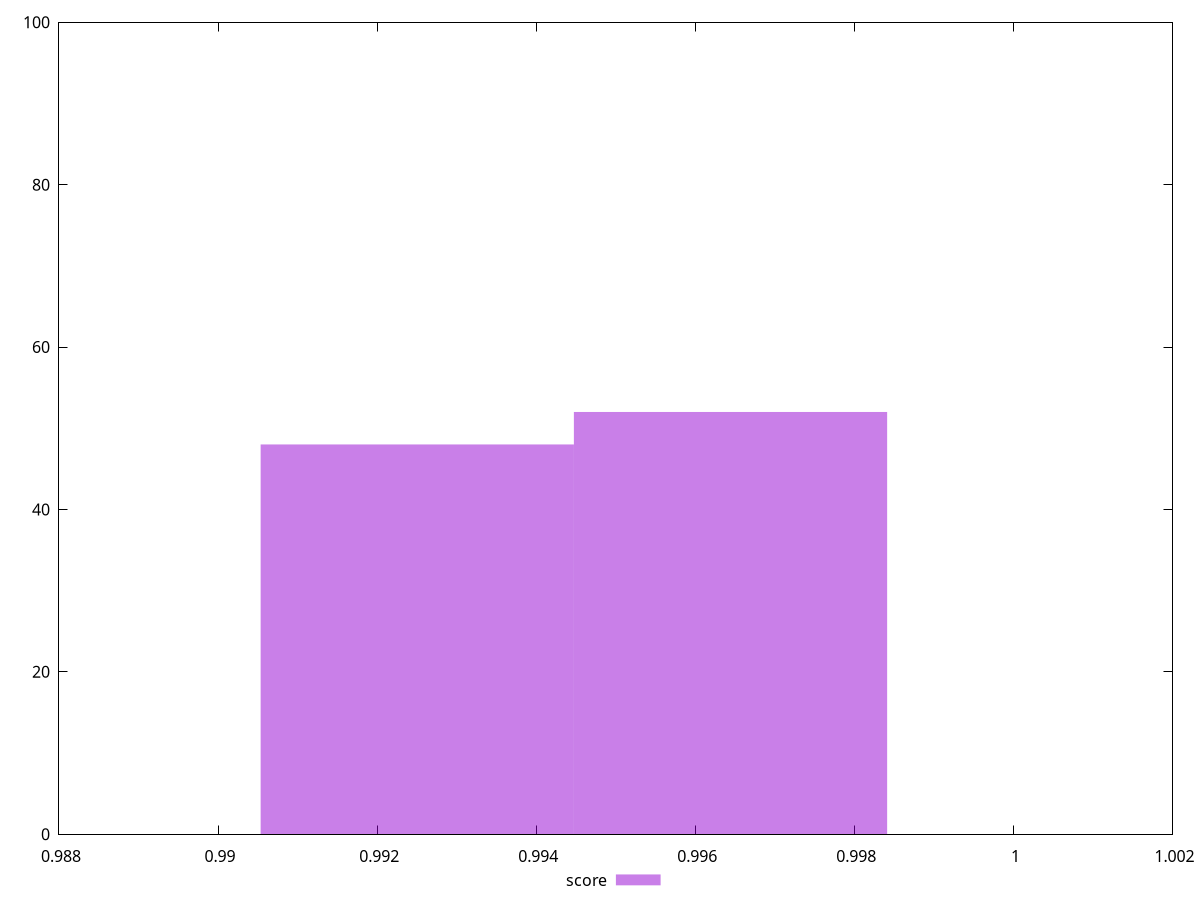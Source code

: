 reset
set terminal svg size 640, 490 enhanced background rgb 'white'
set output "reprap/first-cpu-idle/samples/pages+cached+noadtech/score/histogram.svg"

$score <<EOF
0.9925044365656293 48
0.9964429462345405 52
EOF

set key outside below
set boxwidth 0.003938509668911227
set yrange [0:100]
set style fill transparent solid 0.5 noborder

plot \
  $score title "score" with boxes, \


reset